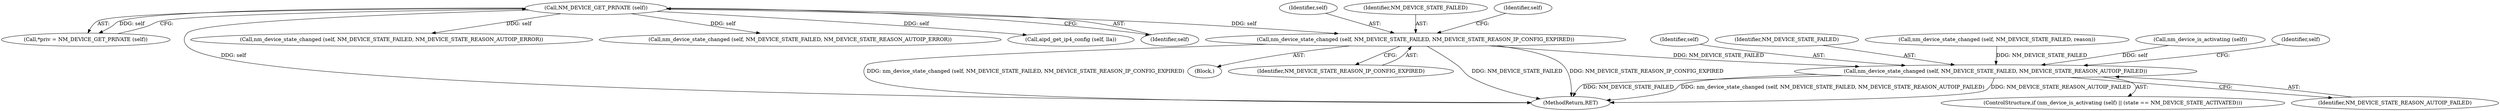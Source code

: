 digraph "0_NetworkManager_d5fc88e573fa58b93034b04d35a2454f5d28cad9@pointer" {
"1004196" [label="(Call,nm_device_state_changed (self, NM_DEVICE_STATE_FAILED, NM_DEVICE_STATE_REASON_IP_CONFIG_EXPIRED))"];
"1004046" [label="(Call,NM_DEVICE_GET_PRIVATE (self))"];
"1004266" [label="(Call,nm_device_state_changed (self, NM_DEVICE_STATE_FAILED, NM_DEVICE_STATE_REASON_AUTOIP_FAILED))"];
"1004197" [label="(Identifier,self)"];
"1004190" [label="(Block,)"];
"1004267" [label="(Identifier,self)"];
"1004133" [label="(Call,aipd_get_ip4_config (self, lla))"];
"1004268" [label="(Identifier,NM_DEVICE_STATE_FAILED)"];
"1004181" [label="(Call,nm_device_state_changed (self, NM_DEVICE_STATE_FAILED, reason))"];
"1004198" [label="(Identifier,NM_DEVICE_STATE_FAILED)"];
"1004047" [label="(Identifier,self)"];
"1004266" [label="(Call,nm_device_state_changed (self, NM_DEVICE_STATE_FAILED, NM_DEVICE_STATE_REASON_AUTOIP_FAILED))"];
"1004203" [label="(Identifier,self)"];
"1004044" [label="(Call,*priv = NM_DEVICE_GET_PRIVATE (self))"];
"1004259" [label="(ControlStructure,if (nm_device_is_activating (self) || (state == NM_DEVICE_STATE_ACTIVATED)))"];
"1004269" [label="(Identifier,NM_DEVICE_STATE_REASON_AUTOIP_FAILED)"];
"1004046" [label="(Call,NM_DEVICE_GET_PRIVATE (self))"];
"1004261" [label="(Call,nm_device_is_activating (self))"];
"1004199" [label="(Identifier,NM_DEVICE_STATE_REASON_IP_CONFIG_EXPIRED)"];
"1007368" [label="(MethodReturn,RET)"];
"1004126" [label="(Call,nm_device_state_changed (self, NM_DEVICE_STATE_FAILED, NM_DEVICE_STATE_REASON_AUTOIP_ERROR))"];
"1004110" [label="(Call,nm_device_state_changed (self, NM_DEVICE_STATE_FAILED, NM_DEVICE_STATE_REASON_AUTOIP_ERROR))"];
"1004273" [label="(Identifier,self)"];
"1004196" [label="(Call,nm_device_state_changed (self, NM_DEVICE_STATE_FAILED, NM_DEVICE_STATE_REASON_IP_CONFIG_EXPIRED))"];
"1004196" -> "1004190"  [label="AST: "];
"1004196" -> "1004199"  [label="CFG: "];
"1004197" -> "1004196"  [label="AST: "];
"1004198" -> "1004196"  [label="AST: "];
"1004199" -> "1004196"  [label="AST: "];
"1004203" -> "1004196"  [label="CFG: "];
"1004196" -> "1007368"  [label="DDG: NM_DEVICE_STATE_FAILED"];
"1004196" -> "1007368"  [label="DDG: NM_DEVICE_STATE_REASON_IP_CONFIG_EXPIRED"];
"1004196" -> "1007368"  [label="DDG: nm_device_state_changed (self, NM_DEVICE_STATE_FAILED, NM_DEVICE_STATE_REASON_IP_CONFIG_EXPIRED)"];
"1004046" -> "1004196"  [label="DDG: self"];
"1004196" -> "1004266"  [label="DDG: NM_DEVICE_STATE_FAILED"];
"1004046" -> "1004044"  [label="AST: "];
"1004046" -> "1004047"  [label="CFG: "];
"1004047" -> "1004046"  [label="AST: "];
"1004044" -> "1004046"  [label="CFG: "];
"1004046" -> "1007368"  [label="DDG: self"];
"1004046" -> "1004044"  [label="DDG: self"];
"1004046" -> "1004110"  [label="DDG: self"];
"1004046" -> "1004126"  [label="DDG: self"];
"1004046" -> "1004133"  [label="DDG: self"];
"1004266" -> "1004259"  [label="AST: "];
"1004266" -> "1004269"  [label="CFG: "];
"1004267" -> "1004266"  [label="AST: "];
"1004268" -> "1004266"  [label="AST: "];
"1004269" -> "1004266"  [label="AST: "];
"1004273" -> "1004266"  [label="CFG: "];
"1004266" -> "1007368"  [label="DDG: NM_DEVICE_STATE_REASON_AUTOIP_FAILED"];
"1004266" -> "1007368"  [label="DDG: NM_DEVICE_STATE_FAILED"];
"1004266" -> "1007368"  [label="DDG: nm_device_state_changed (self, NM_DEVICE_STATE_FAILED, NM_DEVICE_STATE_REASON_AUTOIP_FAILED)"];
"1004261" -> "1004266"  [label="DDG: self"];
"1004181" -> "1004266"  [label="DDG: NM_DEVICE_STATE_FAILED"];
}
